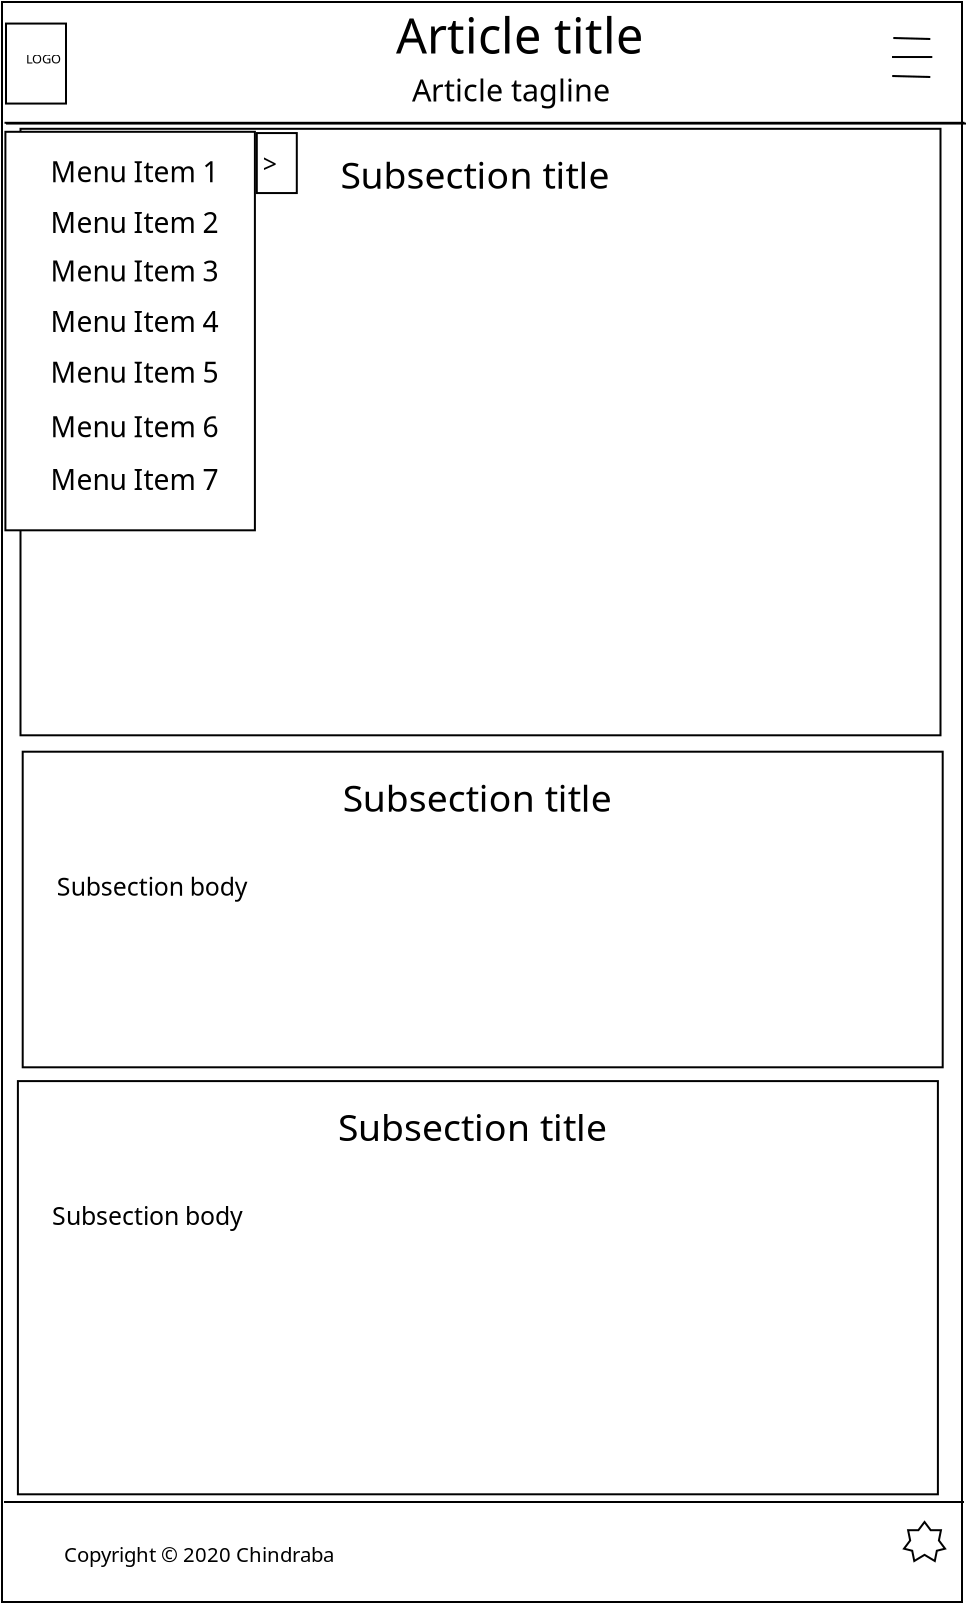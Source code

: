 <?xml version="1.0" encoding="UTF-8"?>
<dia:diagram xmlns:dia="http://www.lysator.liu.se/~alla/dia/">
  <dia:layer name="Background" visible="true" active="true">
    <dia:object type="Standard - Box" version="0" id="O0">
      <dia:attribute name="obj_pos">
        <dia:point val="-0.125,-0.04"/>
      </dia:attribute>
      <dia:attribute name="obj_bb">
        <dia:rectangle val="-0.175,-0.09;47.925,80.01"/>
      </dia:attribute>
      <dia:attribute name="elem_corner">
        <dia:point val="-0.125,-0.04"/>
      </dia:attribute>
      <dia:attribute name="elem_width">
        <dia:real val="48"/>
      </dia:attribute>
      <dia:attribute name="elem_height">
        <dia:real val="80"/>
      </dia:attribute>
      <dia:attribute name="show_background">
        <dia:boolean val="true"/>
      </dia:attribute>
    </dia:object>
    <dia:object type="Standard - Line" version="0" id="O1">
      <dia:attribute name="obj_pos">
        <dia:point val="0,6"/>
      </dia:attribute>
      <dia:attribute name="obj_bb">
        <dia:rectangle val="-0.05,5.95;48.05,6.05"/>
      </dia:attribute>
      <dia:attribute name="conn_endpoints">
        <dia:point val="0,6"/>
        <dia:point val="48,6"/>
      </dia:attribute>
      <dia:attribute name="numcp">
        <dia:int val="1"/>
      </dia:attribute>
    </dia:object>
    <dia:object type="Standard - Line" version="0" id="O2">
      <dia:attribute name="obj_pos">
        <dia:point val="0.8,11.3"/>
      </dia:attribute>
      <dia:attribute name="obj_bb">
        <dia:rectangle val="0.75,11.25;46.85,11.35"/>
      </dia:attribute>
      <dia:attribute name="conn_endpoints">
        <dia:point val="0.8,11.3"/>
        <dia:point val="46.8,11.3"/>
      </dia:attribute>
      <dia:attribute name="numcp">
        <dia:int val="1"/>
      </dia:attribute>
    </dia:object>
    <dia:group>
      <dia:object type="Standard - Line" version="0" id="O3">
        <dia:attribute name="obj_pos">
          <dia:point val="-0.025,74.96"/>
        </dia:attribute>
        <dia:attribute name="obj_bb">
          <dia:rectangle val="-0.075,74.91;48.025,75.01"/>
        </dia:attribute>
        <dia:attribute name="conn_endpoints">
          <dia:point val="-0.025,74.96"/>
          <dia:point val="47.975,74.96"/>
        </dia:attribute>
        <dia:attribute name="numcp">
          <dia:int val="1"/>
        </dia:attribute>
      </dia:object>
      <dia:object type="Geometric - Seven Point Star" version="1" id="O4">
        <dia:attribute name="obj_pos">
          <dia:point val="44.975,75.96"/>
        </dia:attribute>
        <dia:attribute name="obj_bb">
          <dia:rectangle val="44.89,75.877;47.113,77.989"/>
        </dia:attribute>
        <dia:attribute name="meta">
          <dia:composite type="dict"/>
        </dia:attribute>
        <dia:attribute name="elem_corner">
          <dia:point val="44.975,75.96"/>
        </dia:attribute>
        <dia:attribute name="elem_width">
          <dia:real val="2.053"/>
        </dia:attribute>
        <dia:attribute name="elem_height">
          <dia:real val="1.95"/>
        </dia:attribute>
        <dia:attribute name="line_width">
          <dia:real val="0.1"/>
        </dia:attribute>
        <dia:attribute name="line_colour">
          <dia:color val="#000000"/>
        </dia:attribute>
        <dia:attribute name="fill_colour">
          <dia:color val="#ffffff"/>
        </dia:attribute>
        <dia:attribute name="show_background">
          <dia:boolean val="true"/>
        </dia:attribute>
        <dia:attribute name="line_style">
          <dia:enum val="0"/>
          <dia:real val="1"/>
        </dia:attribute>
        <dia:attribute name="flip_horizontal">
          <dia:boolean val="false"/>
        </dia:attribute>
        <dia:attribute name="flip_vertical">
          <dia:boolean val="false"/>
        </dia:attribute>
        <dia:attribute name="subscale">
          <dia:real val="0.0"/>
        </dia:attribute>
      </dia:object>
      <dia:object type="Standard - Text" version="1" id="O5">
        <dia:attribute name="obj_pos">
          <dia:point val="2.975,77.96"/>
        </dia:attribute>
        <dia:attribute name="obj_bb">
          <dia:rectangle val="2.975,77.017;15.755,78.208"/>
        </dia:attribute>
        <dia:attribute name="text">
          <dia:composite type="text">
            <dia:attribute name="string">
              <dia:string>#Copyright © 2020 Chindraba#</dia:string>
            </dia:attribute>
            <dia:attribute name="font">
              <dia:font family="sans" style="0" name="Helvetica"/>
            </dia:attribute>
            <dia:attribute name="height">
              <dia:real val="1.27"/>
            </dia:attribute>
            <dia:attribute name="pos">
              <dia:point val="2.975,77.96"/>
            </dia:attribute>
            <dia:attribute name="color">
              <dia:color val="#000000"/>
            </dia:attribute>
            <dia:attribute name="alignment">
              <dia:enum val="0"/>
            </dia:attribute>
          </dia:composite>
        </dia:attribute>
        <dia:attribute name="valign">
          <dia:enum val="3"/>
        </dia:attribute>
      </dia:object>
    </dia:group>
    <dia:group>
      <dia:object type="Standard - Line" version="0" id="O6">
        <dia:attribute name="obj_pos">
          <dia:point val="44.44,1.761"/>
        </dia:attribute>
        <dia:attribute name="obj_bb">
          <dia:rectangle val="44.389,1.71;46.341,1.863"/>
        </dia:attribute>
        <dia:attribute name="conn_endpoints">
          <dia:point val="44.44,1.761"/>
          <dia:point val="46.29,1.811"/>
        </dia:attribute>
        <dia:attribute name="numcp">
          <dia:int val="1"/>
        </dia:attribute>
      </dia:object>
      <dia:object type="Standard - Line" version="0" id="O7">
        <dia:attribute name="obj_pos">
          <dia:point val="44.375,2.711"/>
        </dia:attribute>
        <dia:attribute name="obj_bb">
          <dia:rectangle val="44.325,2.661;46.44,2.761"/>
        </dia:attribute>
        <dia:attribute name="conn_endpoints">
          <dia:point val="44.375,2.711"/>
          <dia:point val="46.39,2.711"/>
        </dia:attribute>
        <dia:attribute name="numcp">
          <dia:int val="1"/>
        </dia:attribute>
      </dia:object>
      <dia:object type="Standard - Line" version="0" id="O8">
        <dia:attribute name="obj_pos">
          <dia:point val="44.385,3.661"/>
        </dia:attribute>
        <dia:attribute name="obj_bb">
          <dia:rectangle val="44.334,3.61;46.341,3.763"/>
        </dia:attribute>
        <dia:attribute name="conn_endpoints">
          <dia:point val="44.385,3.661"/>
          <dia:point val="46.29,3.711"/>
        </dia:attribute>
        <dia:attribute name="numcp">
          <dia:int val="1"/>
        </dia:attribute>
      </dia:object>
    </dia:group>
    <dia:object type="Standard - Line" version="0" id="O9">
      <dia:attribute name="obj_pos">
        <dia:point val="0.075,6.038"/>
      </dia:attribute>
      <dia:attribute name="obj_bb">
        <dia:rectangle val="0.025,5.988;48.125,6.088"/>
      </dia:attribute>
      <dia:attribute name="conn_endpoints">
        <dia:point val="0.075,6.038"/>
        <dia:point val="48.075,6.038"/>
      </dia:attribute>
      <dia:attribute name="numcp">
        <dia:int val="1"/>
      </dia:attribute>
    </dia:object>
    <dia:group>
      <dia:object type="Standard - Box" version="0" id="O10">
        <dia:attribute name="obj_pos">
          <dia:point val="0.8,6.3"/>
        </dia:attribute>
        <dia:attribute name="obj_bb">
          <dia:rectangle val="0.75,6.25;46.85,36.675"/>
        </dia:attribute>
        <dia:attribute name="elem_corner">
          <dia:point val="0.8,6.3"/>
        </dia:attribute>
        <dia:attribute name="elem_width">
          <dia:real val="46"/>
        </dia:attribute>
        <dia:attribute name="elem_height">
          <dia:real val="30.325"/>
        </dia:attribute>
        <dia:attribute name="show_background">
          <dia:boolean val="true"/>
        </dia:attribute>
      </dia:object>
      <dia:object type="Standard - Text" version="1" id="O11">
        <dia:attribute name="obj_pos">
          <dia:point val="16.8,9.3"/>
        </dia:attribute>
        <dia:attribute name="obj_bb">
          <dia:rectangle val="16.8,7.572;29.63,9.755"/>
        </dia:attribute>
        <dia:attribute name="text">
          <dia:composite type="text">
            <dia:attribute name="string">
              <dia:string>#Subsection title#</dia:string>
            </dia:attribute>
            <dia:attribute name="font">
              <dia:font family="sans" style="0" name="Helvetica"/>
            </dia:attribute>
            <dia:attribute name="height">
              <dia:real val="2.328"/>
            </dia:attribute>
            <dia:attribute name="pos">
              <dia:point val="16.8,9.3"/>
            </dia:attribute>
            <dia:attribute name="color">
              <dia:color val="#000000"/>
            </dia:attribute>
            <dia:attribute name="alignment">
              <dia:enum val="0"/>
            </dia:attribute>
          </dia:composite>
        </dia:attribute>
        <dia:attribute name="valign">
          <dia:enum val="3"/>
        </dia:attribute>
      </dia:object>
      <dia:object type="Standard - Text" version="1" id="O12">
        <dia:attribute name="obj_pos">
          <dia:point val="2.5,13.5"/>
        </dia:attribute>
        <dia:attribute name="obj_bb">
          <dia:rectangle val="2.5,12.348;11.668,13.803"/>
        </dia:attribute>
        <dia:attribute name="text">
          <dia:composite type="text">
            <dia:attribute name="string">
              <dia:string>#Subsection body#</dia:string>
            </dia:attribute>
            <dia:attribute name="font">
              <dia:font family="sans" style="0" name="Helvetica"/>
            </dia:attribute>
            <dia:attribute name="height">
              <dia:real val="1.552"/>
            </dia:attribute>
            <dia:attribute name="pos">
              <dia:point val="2.5,13.5"/>
            </dia:attribute>
            <dia:attribute name="color">
              <dia:color val="#000000"/>
            </dia:attribute>
            <dia:attribute name="alignment">
              <dia:enum val="0"/>
            </dia:attribute>
          </dia:composite>
        </dia:attribute>
        <dia:attribute name="valign">
          <dia:enum val="3"/>
        </dia:attribute>
      </dia:object>
    </dia:group>
    <dia:group>
      <dia:object type="Standard - Box" version="0" id="O13">
        <dia:attribute name="obj_pos">
          <dia:point val="0.075,1.038"/>
        </dia:attribute>
        <dia:attribute name="obj_bb">
          <dia:rectangle val="0.025,0.988;3.125,5.088"/>
        </dia:attribute>
        <dia:attribute name="elem_corner">
          <dia:point val="0.075,1.038"/>
        </dia:attribute>
        <dia:attribute name="elem_width">
          <dia:real val="3"/>
        </dia:attribute>
        <dia:attribute name="elem_height">
          <dia:real val="4"/>
        </dia:attribute>
        <dia:attribute name="show_background">
          <dia:boolean val="true"/>
        </dia:attribute>
      </dia:object>
      <dia:object type="Standard - Text" version="1" id="O14">
        <dia:attribute name="obj_pos">
          <dia:point val="1.075,3.038"/>
        </dia:attribute>
        <dia:attribute name="obj_bb">
          <dia:rectangle val="1.075,2.444;2.715,3.194"/>
        </dia:attribute>
        <dia:attribute name="text">
          <dia:composite type="text">
            <dia:attribute name="string">
              <dia:string>#LOGO#</dia:string>
            </dia:attribute>
            <dia:attribute name="font">
              <dia:font family="sans" style="0" name="Helvetica"/>
            </dia:attribute>
            <dia:attribute name="height">
              <dia:real val="0.8"/>
            </dia:attribute>
            <dia:attribute name="pos">
              <dia:point val="1.075,3.038"/>
            </dia:attribute>
            <dia:attribute name="color">
              <dia:color val="#000000"/>
            </dia:attribute>
            <dia:attribute name="alignment">
              <dia:enum val="0"/>
            </dia:attribute>
          </dia:composite>
        </dia:attribute>
        <dia:attribute name="valign">
          <dia:enum val="3"/>
        </dia:attribute>
      </dia:object>
    </dia:group>
    <dia:group>
      <dia:object type="Standard - Text" version="1" id="O15">
        <dia:attribute name="obj_pos">
          <dia:point val="19.575,2.538"/>
        </dia:attribute>
        <dia:attribute name="obj_bb">
          <dia:rectangle val="19.575,0.286;31.233,3.131"/>
        </dia:attribute>
        <dia:attribute name="text">
          <dia:composite type="text">
            <dia:attribute name="string">
              <dia:string>#Article title#</dia:string>
            </dia:attribute>
            <dia:attribute name="font">
              <dia:font family="sans" style="0" name="Helvetica"/>
            </dia:attribute>
            <dia:attribute name="height">
              <dia:real val="3.034"/>
            </dia:attribute>
            <dia:attribute name="pos">
              <dia:point val="19.575,2.538"/>
            </dia:attribute>
            <dia:attribute name="color">
              <dia:color val="#000000"/>
            </dia:attribute>
            <dia:attribute name="alignment">
              <dia:enum val="0"/>
            </dia:attribute>
          </dia:composite>
        </dia:attribute>
        <dia:attribute name="valign">
          <dia:enum val="3"/>
        </dia:attribute>
      </dia:object>
      <dia:object type="Standard - Text" version="1" id="O16">
        <dia:attribute name="obj_pos">
          <dia:point val="20.375,4.938"/>
        </dia:attribute>
        <dia:attribute name="obj_bb">
          <dia:rectangle val="20.375,3.524;29.715,5.31"/>
        </dia:attribute>
        <dia:attribute name="text">
          <dia:composite type="text">
            <dia:attribute name="string">
              <dia:string>#Article tagline#</dia:string>
            </dia:attribute>
            <dia:attribute name="font">
              <dia:font family="sans" style="0" name="Helvetica"/>
            </dia:attribute>
            <dia:attribute name="height">
              <dia:real val="1.905"/>
            </dia:attribute>
            <dia:attribute name="pos">
              <dia:point val="20.375,4.938"/>
            </dia:attribute>
            <dia:attribute name="color">
              <dia:color val="#000000"/>
            </dia:attribute>
            <dia:attribute name="alignment">
              <dia:enum val="0"/>
            </dia:attribute>
          </dia:composite>
        </dia:attribute>
        <dia:attribute name="valign">
          <dia:enum val="3"/>
        </dia:attribute>
      </dia:object>
    </dia:group>
    <dia:object type="Standard - Box" version="0" id="O17">
      <dia:attribute name="obj_pos">
        <dia:point val="0.91,37.445"/>
      </dia:attribute>
      <dia:attribute name="obj_bb">
        <dia:rectangle val="0.86,37.395;46.96,53.275"/>
      </dia:attribute>
      <dia:attribute name="elem_corner">
        <dia:point val="0.91,37.445"/>
      </dia:attribute>
      <dia:attribute name="elem_width">
        <dia:real val="46"/>
      </dia:attribute>
      <dia:attribute name="elem_height">
        <dia:real val="15.78"/>
      </dia:attribute>
      <dia:attribute name="show_background">
        <dia:boolean val="true"/>
      </dia:attribute>
    </dia:object>
    <dia:object type="Standard - Text" version="1" id="O18">
      <dia:attribute name="obj_pos">
        <dia:point val="16.91,40.445"/>
      </dia:attribute>
      <dia:attribute name="obj_bb">
        <dia:rectangle val="16.91,38.717;29.74,40.9"/>
      </dia:attribute>
      <dia:attribute name="text">
        <dia:composite type="text">
          <dia:attribute name="string">
            <dia:string>#Subsection title#</dia:string>
          </dia:attribute>
          <dia:attribute name="font">
            <dia:font family="sans" style="0" name="Helvetica"/>
          </dia:attribute>
          <dia:attribute name="height">
            <dia:real val="2.328"/>
          </dia:attribute>
          <dia:attribute name="pos">
            <dia:point val="16.91,40.445"/>
          </dia:attribute>
          <dia:attribute name="color">
            <dia:color val="#000000"/>
          </dia:attribute>
          <dia:attribute name="alignment">
            <dia:enum val="0"/>
          </dia:attribute>
        </dia:composite>
      </dia:attribute>
      <dia:attribute name="valign">
        <dia:enum val="3"/>
      </dia:attribute>
    </dia:object>
    <dia:object type="Standard - Text" version="1" id="O19">
      <dia:attribute name="obj_pos">
        <dia:point val="2.61,44.645"/>
      </dia:attribute>
      <dia:attribute name="obj_bb">
        <dia:rectangle val="2.61,43.493;11.777,44.948"/>
      </dia:attribute>
      <dia:attribute name="text">
        <dia:composite type="text">
          <dia:attribute name="string">
            <dia:string>#Subsection body#</dia:string>
          </dia:attribute>
          <dia:attribute name="font">
            <dia:font family="sans" style="0" name="Helvetica"/>
          </dia:attribute>
          <dia:attribute name="height">
            <dia:real val="1.552"/>
          </dia:attribute>
          <dia:attribute name="pos">
            <dia:point val="2.61,44.645"/>
          </dia:attribute>
          <dia:attribute name="color">
            <dia:color val="#000000"/>
          </dia:attribute>
          <dia:attribute name="alignment">
            <dia:enum val="0"/>
          </dia:attribute>
        </dia:composite>
      </dia:attribute>
      <dia:attribute name="valign">
        <dia:enum val="3"/>
      </dia:attribute>
    </dia:object>
    <dia:object type="Standard - Box" version="0" id="O20">
      <dia:attribute name="obj_pos">
        <dia:point val="0.67,53.915"/>
      </dia:attribute>
      <dia:attribute name="obj_bb">
        <dia:rectangle val="0.62,53.865;46.72,74.625"/>
      </dia:attribute>
      <dia:attribute name="elem_corner">
        <dia:point val="0.67,53.915"/>
      </dia:attribute>
      <dia:attribute name="elem_width">
        <dia:real val="46"/>
      </dia:attribute>
      <dia:attribute name="elem_height">
        <dia:real val="20.66"/>
      </dia:attribute>
      <dia:attribute name="show_background">
        <dia:boolean val="true"/>
      </dia:attribute>
    </dia:object>
    <dia:object type="Standard - Text" version="1" id="O21">
      <dia:attribute name="obj_pos">
        <dia:point val="16.67,56.915"/>
      </dia:attribute>
      <dia:attribute name="obj_bb">
        <dia:rectangle val="16.67,55.187;29.5,57.37"/>
      </dia:attribute>
      <dia:attribute name="text">
        <dia:composite type="text">
          <dia:attribute name="string">
            <dia:string>#Subsection title#</dia:string>
          </dia:attribute>
          <dia:attribute name="font">
            <dia:font family="sans" style="0" name="Helvetica"/>
          </dia:attribute>
          <dia:attribute name="height">
            <dia:real val="2.328"/>
          </dia:attribute>
          <dia:attribute name="pos">
            <dia:point val="16.67,56.915"/>
          </dia:attribute>
          <dia:attribute name="color">
            <dia:color val="#000000"/>
          </dia:attribute>
          <dia:attribute name="alignment">
            <dia:enum val="0"/>
          </dia:attribute>
        </dia:composite>
      </dia:attribute>
      <dia:attribute name="valign">
        <dia:enum val="3"/>
      </dia:attribute>
    </dia:object>
    <dia:object type="Standard - Text" version="1" id="O22">
      <dia:attribute name="obj_pos">
        <dia:point val="2.37,61.115"/>
      </dia:attribute>
      <dia:attribute name="obj_bb">
        <dia:rectangle val="2.37,59.963;11.537,61.418"/>
      </dia:attribute>
      <dia:attribute name="text">
        <dia:composite type="text">
          <dia:attribute name="string">
            <dia:string>#Subsection body#</dia:string>
          </dia:attribute>
          <dia:attribute name="font">
            <dia:font family="sans" style="0" name="Helvetica"/>
          </dia:attribute>
          <dia:attribute name="height">
            <dia:real val="1.552"/>
          </dia:attribute>
          <dia:attribute name="pos">
            <dia:point val="2.37,61.115"/>
          </dia:attribute>
          <dia:attribute name="color">
            <dia:color val="#000000"/>
          </dia:attribute>
          <dia:attribute name="alignment">
            <dia:enum val="0"/>
          </dia:attribute>
        </dia:composite>
      </dia:attribute>
      <dia:attribute name="valign">
        <dia:enum val="3"/>
      </dia:attribute>
    </dia:object>
    <dia:group>
      <dia:group>
        <dia:object type="Standard - Box" version="0" id="O23">
          <dia:attribute name="obj_pos">
            <dia:point val="12.615,6.513"/>
          </dia:attribute>
          <dia:attribute name="obj_bb">
            <dia:rectangle val="12.565,6.463;14.665,9.563"/>
          </dia:attribute>
          <dia:attribute name="elem_corner">
            <dia:point val="12.615,6.513"/>
          </dia:attribute>
          <dia:attribute name="elem_width">
            <dia:real val="2"/>
          </dia:attribute>
          <dia:attribute name="elem_height">
            <dia:real val="3"/>
          </dia:attribute>
          <dia:attribute name="show_background">
            <dia:boolean val="true"/>
          </dia:attribute>
        </dia:object>
        <dia:object type="Standard - Text" version="1" id="O24">
          <dia:attribute name="obj_pos">
            <dia:point val="12.615,8.513"/>
          </dia:attribute>
          <dia:attribute name="obj_bb">
            <dia:rectangle val="12.615,7.361;13.572,8.816"/>
          </dia:attribute>
          <dia:attribute name="text">
            <dia:composite type="text">
              <dia:attribute name="string">
                <dia:string># &gt;#</dia:string>
              </dia:attribute>
              <dia:attribute name="font">
                <dia:font family="sans" style="0" name="Helvetica"/>
              </dia:attribute>
              <dia:attribute name="height">
                <dia:real val="1.552"/>
              </dia:attribute>
              <dia:attribute name="pos">
                <dia:point val="12.615,8.513"/>
              </dia:attribute>
              <dia:attribute name="color">
                <dia:color val="#000000"/>
              </dia:attribute>
              <dia:attribute name="alignment">
                <dia:enum val="0"/>
              </dia:attribute>
            </dia:composite>
          </dia:attribute>
          <dia:attribute name="valign">
            <dia:enum val="3"/>
          </dia:attribute>
        </dia:object>
      </dia:group>
      <dia:group>
        <dia:object type="Standard - Box" version="0" id="O25">
          <dia:attribute name="obj_pos">
            <dia:point val="0.045,6.45"/>
          </dia:attribute>
          <dia:attribute name="obj_bb">
            <dia:rectangle val="-0.005,6.4;12.57,26.425"/>
          </dia:attribute>
          <dia:attribute name="elem_corner">
            <dia:point val="0.045,6.45"/>
          </dia:attribute>
          <dia:attribute name="elem_width">
            <dia:real val="12.475"/>
          </dia:attribute>
          <dia:attribute name="elem_height">
            <dia:real val="19.925"/>
          </dia:attribute>
          <dia:attribute name="show_background">
            <dia:boolean val="true"/>
          </dia:attribute>
        </dia:object>
        <dia:group>
          <dia:object type="Standard - Text" version="1" id="O26">
            <dia:attribute name="obj_pos">
              <dia:point val="2.295,8.975"/>
            </dia:attribute>
            <dia:attribute name="obj_bb">
              <dia:rectangle val="2.295,7.666;10.158,9.32"/>
            </dia:attribute>
            <dia:attribute name="text">
              <dia:composite type="text">
                <dia:attribute name="string">
                  <dia:string>#Menu Item 1#</dia:string>
                </dia:attribute>
                <dia:attribute name="font">
                  <dia:font family="sans" style="0" name="Helvetica"/>
                </dia:attribute>
                <dia:attribute name="height">
                  <dia:real val="1.764"/>
                </dia:attribute>
                <dia:attribute name="pos">
                  <dia:point val="2.295,8.975"/>
                </dia:attribute>
                <dia:attribute name="color">
                  <dia:color val="#000000"/>
                </dia:attribute>
                <dia:attribute name="alignment">
                  <dia:enum val="0"/>
                </dia:attribute>
              </dia:composite>
            </dia:attribute>
            <dia:attribute name="valign">
              <dia:enum val="3"/>
            </dia:attribute>
          </dia:object>
          <dia:object type="Standard - Text" version="1" id="O27">
            <dia:attribute name="obj_pos">
              <dia:point val="2.295,24.354"/>
            </dia:attribute>
            <dia:attribute name="obj_bb">
              <dia:rectangle val="2.295,23.045;10.158,24.699"/>
            </dia:attribute>
            <dia:attribute name="text">
              <dia:composite type="text">
                <dia:attribute name="string">
                  <dia:string>#Menu Item 7#</dia:string>
                </dia:attribute>
                <dia:attribute name="font">
                  <dia:font family="sans" style="0" name="Helvetica"/>
                </dia:attribute>
                <dia:attribute name="height">
                  <dia:real val="1.764"/>
                </dia:attribute>
                <dia:attribute name="pos">
                  <dia:point val="2.295,24.354"/>
                </dia:attribute>
                <dia:attribute name="color">
                  <dia:color val="#000000"/>
                </dia:attribute>
                <dia:attribute name="alignment">
                  <dia:enum val="0"/>
                </dia:attribute>
              </dia:composite>
            </dia:attribute>
            <dia:attribute name="valign">
              <dia:enum val="3"/>
            </dia:attribute>
          </dia:object>
          <dia:object type="Standard - Text" version="1" id="O28">
            <dia:attribute name="obj_pos">
              <dia:point val="2.295,21.724"/>
            </dia:attribute>
            <dia:attribute name="obj_bb">
              <dia:rectangle val="2.295,20.415;10.158,22.069"/>
            </dia:attribute>
            <dia:attribute name="text">
              <dia:composite type="text">
                <dia:attribute name="string">
                  <dia:string>#Menu Item 6#</dia:string>
                </dia:attribute>
                <dia:attribute name="font">
                  <dia:font family="sans" style="0" name="Helvetica"/>
                </dia:attribute>
                <dia:attribute name="height">
                  <dia:real val="1.764"/>
                </dia:attribute>
                <dia:attribute name="pos">
                  <dia:point val="2.295,21.724"/>
                </dia:attribute>
                <dia:attribute name="color">
                  <dia:color val="#000000"/>
                </dia:attribute>
                <dia:attribute name="alignment">
                  <dia:enum val="0"/>
                </dia:attribute>
              </dia:composite>
            </dia:attribute>
            <dia:attribute name="valign">
              <dia:enum val="3"/>
            </dia:attribute>
          </dia:object>
          <dia:object type="Standard - Text" version="1" id="O29">
            <dia:attribute name="obj_pos">
              <dia:point val="2.295,18.994"/>
            </dia:attribute>
            <dia:attribute name="obj_bb">
              <dia:rectangle val="2.295,17.685;10.158,19.339"/>
            </dia:attribute>
            <dia:attribute name="text">
              <dia:composite type="text">
                <dia:attribute name="string">
                  <dia:string>#Menu Item 5#</dia:string>
                </dia:attribute>
                <dia:attribute name="font">
                  <dia:font family="sans" style="0" name="Helvetica"/>
                </dia:attribute>
                <dia:attribute name="height">
                  <dia:real val="1.764"/>
                </dia:attribute>
                <dia:attribute name="pos">
                  <dia:point val="2.295,18.994"/>
                </dia:attribute>
                <dia:attribute name="color">
                  <dia:color val="#000000"/>
                </dia:attribute>
                <dia:attribute name="alignment">
                  <dia:enum val="0"/>
                </dia:attribute>
              </dia:composite>
            </dia:attribute>
            <dia:attribute name="valign">
              <dia:enum val="3"/>
            </dia:attribute>
          </dia:object>
          <dia:object type="Standard - Text" version="1" id="O30">
            <dia:attribute name="obj_pos">
              <dia:point val="2.295,16.464"/>
            </dia:attribute>
            <dia:attribute name="obj_bb">
              <dia:rectangle val="2.295,15.155;10.158,16.809"/>
            </dia:attribute>
            <dia:attribute name="text">
              <dia:composite type="text">
                <dia:attribute name="string">
                  <dia:string>#Menu Item 4#</dia:string>
                </dia:attribute>
                <dia:attribute name="font">
                  <dia:font family="sans" style="0" name="Helvetica"/>
                </dia:attribute>
                <dia:attribute name="height">
                  <dia:real val="1.764"/>
                </dia:attribute>
                <dia:attribute name="pos">
                  <dia:point val="2.295,16.464"/>
                </dia:attribute>
                <dia:attribute name="color">
                  <dia:color val="#000000"/>
                </dia:attribute>
                <dia:attribute name="alignment">
                  <dia:enum val="0"/>
                </dia:attribute>
              </dia:composite>
            </dia:attribute>
            <dia:attribute name="valign">
              <dia:enum val="3"/>
            </dia:attribute>
          </dia:object>
          <dia:object type="Standard - Text" version="1" id="O31">
            <dia:attribute name="obj_pos">
              <dia:point val="2.295,13.934"/>
            </dia:attribute>
            <dia:attribute name="obj_bb">
              <dia:rectangle val="2.295,12.625;10.158,14.279"/>
            </dia:attribute>
            <dia:attribute name="text">
              <dia:composite type="text">
                <dia:attribute name="string">
                  <dia:string>#Menu Item 3#</dia:string>
                </dia:attribute>
                <dia:attribute name="font">
                  <dia:font family="sans" style="0" name="Helvetica"/>
                </dia:attribute>
                <dia:attribute name="height">
                  <dia:real val="1.764"/>
                </dia:attribute>
                <dia:attribute name="pos">
                  <dia:point val="2.295,13.934"/>
                </dia:attribute>
                <dia:attribute name="color">
                  <dia:color val="#000000"/>
                </dia:attribute>
                <dia:attribute name="alignment">
                  <dia:enum val="0"/>
                </dia:attribute>
              </dia:composite>
            </dia:attribute>
            <dia:attribute name="valign">
              <dia:enum val="3"/>
            </dia:attribute>
          </dia:object>
          <dia:object type="Standard - Text" version="1" id="O32">
            <dia:attribute name="obj_pos">
              <dia:point val="2.295,11.504"/>
            </dia:attribute>
            <dia:attribute name="obj_bb">
              <dia:rectangle val="2.295,10.195;10.158,11.849"/>
            </dia:attribute>
            <dia:attribute name="text">
              <dia:composite type="text">
                <dia:attribute name="string">
                  <dia:string>#Menu Item 2#</dia:string>
                </dia:attribute>
                <dia:attribute name="font">
                  <dia:font family="sans" style="0" name="Helvetica"/>
                </dia:attribute>
                <dia:attribute name="height">
                  <dia:real val="1.764"/>
                </dia:attribute>
                <dia:attribute name="pos">
                  <dia:point val="2.295,11.504"/>
                </dia:attribute>
                <dia:attribute name="color">
                  <dia:color val="#000000"/>
                </dia:attribute>
                <dia:attribute name="alignment">
                  <dia:enum val="0"/>
                </dia:attribute>
              </dia:composite>
            </dia:attribute>
            <dia:attribute name="valign">
              <dia:enum val="3"/>
            </dia:attribute>
          </dia:object>
        </dia:group>
      </dia:group>
    </dia:group>
  </dia:layer>
</dia:diagram>
